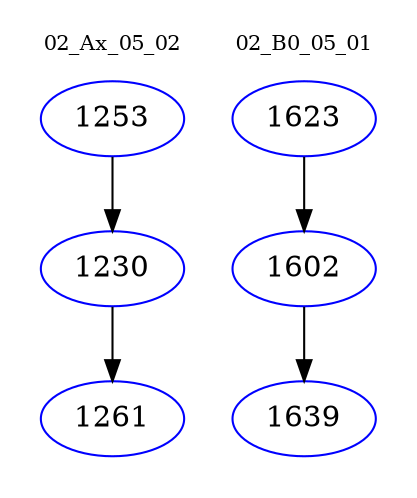 digraph{
subgraph cluster_0 {
color = white
label = "02_Ax_05_02";
fontsize=10;
T0_1253 [label="1253", color="blue"]
T0_1253 -> T0_1230 [color="black"]
T0_1230 [label="1230", color="blue"]
T0_1230 -> T0_1261 [color="black"]
T0_1261 [label="1261", color="blue"]
}
subgraph cluster_1 {
color = white
label = "02_B0_05_01";
fontsize=10;
T1_1623 [label="1623", color="blue"]
T1_1623 -> T1_1602 [color="black"]
T1_1602 [label="1602", color="blue"]
T1_1602 -> T1_1639 [color="black"]
T1_1639 [label="1639", color="blue"]
}
}
